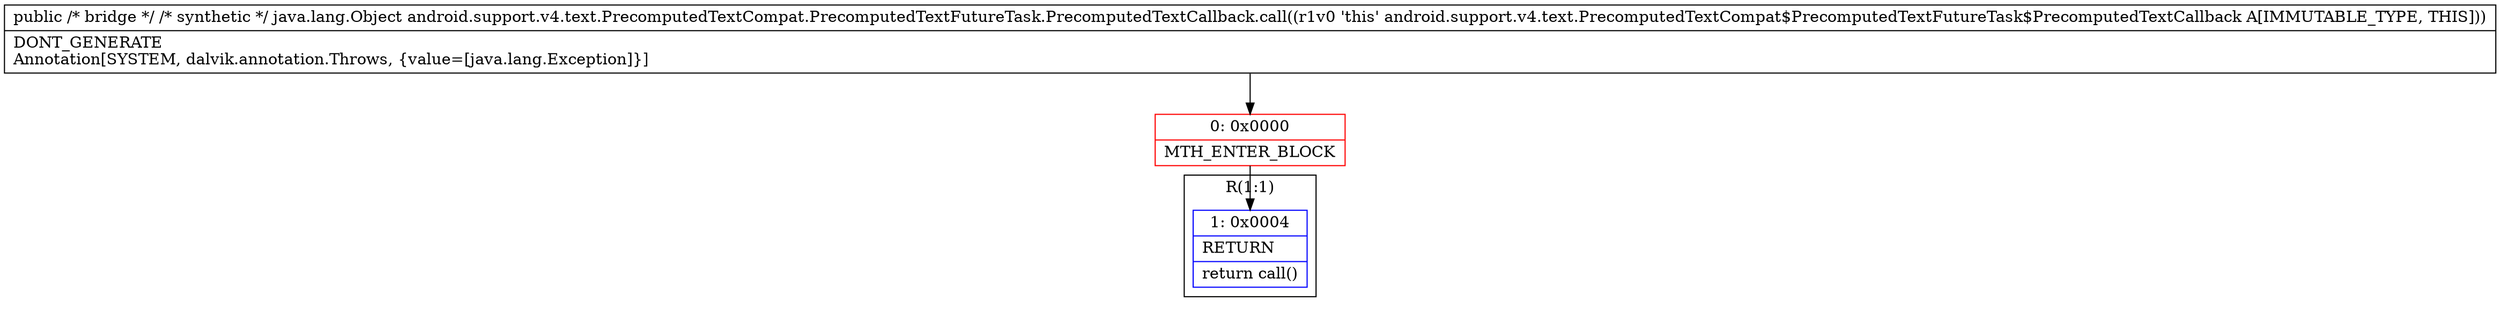 digraph "CFG forandroid.support.v4.text.PrecomputedTextCompat.PrecomputedTextFutureTask.PrecomputedTextCallback.call()Ljava\/lang\/Object;" {
subgraph cluster_Region_1491645160 {
label = "R(1:1)";
node [shape=record,color=blue];
Node_1 [shape=record,label="{1\:\ 0x0004|RETURN\l|return call()\l}"];
}
Node_0 [shape=record,color=red,label="{0\:\ 0x0000|MTH_ENTER_BLOCK\l}"];
MethodNode[shape=record,label="{public \/* bridge *\/ \/* synthetic *\/ java.lang.Object android.support.v4.text.PrecomputedTextCompat.PrecomputedTextFutureTask.PrecomputedTextCallback.call((r1v0 'this' android.support.v4.text.PrecomputedTextCompat$PrecomputedTextFutureTask$PrecomputedTextCallback A[IMMUTABLE_TYPE, THIS]))  | DONT_GENERATE\lAnnotation[SYSTEM, dalvik.annotation.Throws, \{value=[java.lang.Exception]\}]\l}"];
MethodNode -> Node_0;
Node_0 -> Node_1;
}

